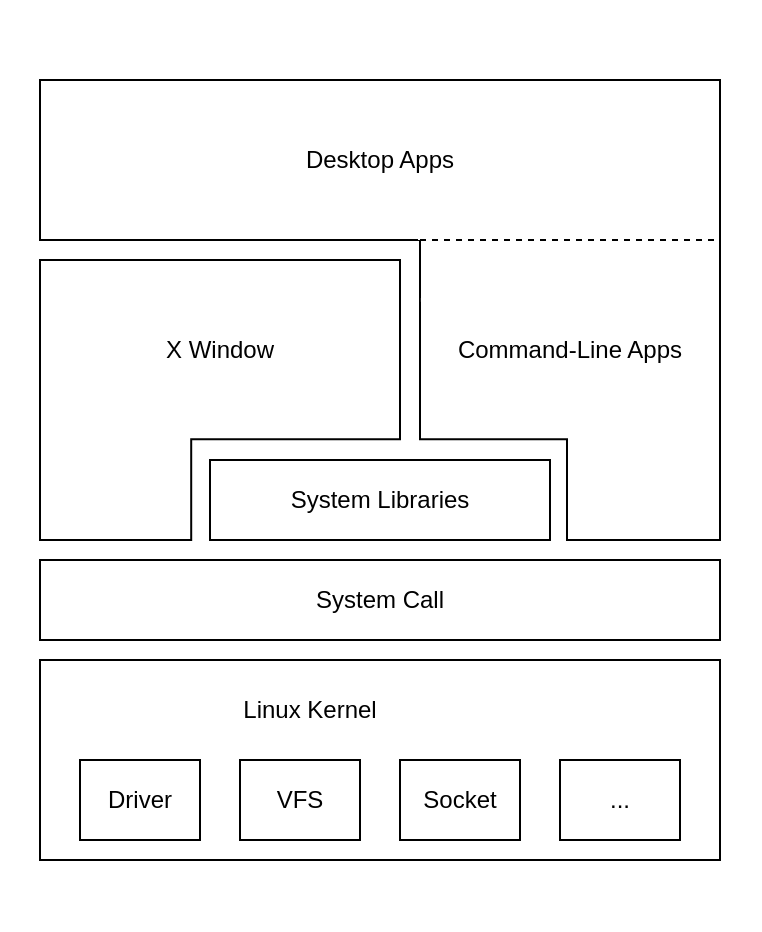 <mxfile version="14.5.1" type="device"><diagram id="tUZNVWsxXbGS8WzMjydw" name="Page-1"><mxGraphModel dx="1301" dy="935" grid="1" gridSize="10" guides="1" tooltips="1" connect="1" arrows="1" fold="1" page="1" pageScale="1" pageWidth="827" pageHeight="1169" background="none" math="0" shadow="0"><root><mxCell id="0"/><mxCell id="1" parent="0"/><mxCell id="42" value="" style="rounded=0;whiteSpace=wrap;html=1;strokeColor=none;" parent="1" vertex="1"><mxGeometry x="250" y="240" width="380" height="465" as="geometry"/></mxCell><mxCell id="2" value="" style="rounded=0;whiteSpace=wrap;html=1;" parent="1" vertex="1"><mxGeometry x="270" y="570" width="340" height="100" as="geometry"/></mxCell><mxCell id="3" value="&lt;span&gt;Linux Kernel&lt;/span&gt;" style="rounded=0;whiteSpace=wrap;html=1;strokeColor=none;" parent="1" vertex="1"><mxGeometry x="325" y="580" width="160" height="30" as="geometry"/></mxCell><mxCell id="4" value="Driver" style="rounded=0;whiteSpace=wrap;html=1;" parent="1" vertex="1"><mxGeometry x="290" y="620" width="60" height="40" as="geometry"/></mxCell><mxCell id="6" value="VFS" style="rounded=0;whiteSpace=wrap;html=1;" parent="1" vertex="1"><mxGeometry x="370" y="620" width="60" height="40" as="geometry"/></mxCell><mxCell id="7" value="Socket" style="rounded=0;whiteSpace=wrap;html=1;" parent="1" vertex="1"><mxGeometry x="450" y="620" width="60" height="40" as="geometry"/></mxCell><mxCell id="9" value="System Call" style="rounded=0;whiteSpace=wrap;html=1;" parent="1" vertex="1"><mxGeometry x="270" y="520" width="340" height="40" as="geometry"/></mxCell><mxCell id="10" value="System Libraries" style="rounded=0;whiteSpace=wrap;html=1;" parent="1" vertex="1"><mxGeometry x="355" y="470" width="170" height="40" as="geometry"/></mxCell><mxCell id="19" value="..." style="rounded=0;whiteSpace=wrap;html=1;" parent="1" vertex="1"><mxGeometry x="530" y="620" width="60" height="40" as="geometry"/></mxCell><mxCell id="kVvf26IJ1rdxwL892wRX-53" value="" style="verticalLabelPosition=bottom;verticalAlign=top;html=1;shape=mxgraph.basic.polygon;polyCoords=[[0,0],[0.75,0],[1,0],[1,0.64],[0.42,0.64],[0.42,1],[0,1],[0,0.25]];polyline=0;rounded=0;glass=0;strokeColor=#000000;strokeWidth=1;" vertex="1" parent="1"><mxGeometry x="270" y="370" width="180" height="140" as="geometry"/></mxCell><mxCell id="kVvf26IJ1rdxwL892wRX-55" value="X Window" style="rounded=0;whiteSpace=wrap;html=1;glass=0;strokeWidth=1;strokeColor=none;" vertex="1" parent="1"><mxGeometry x="300" y="385" width="120" height="60" as="geometry"/></mxCell><mxCell id="kVvf26IJ1rdxwL892wRX-57" value="" style="verticalLabelPosition=bottom;verticalAlign=top;html=1;shape=mxgraph.basic.polygon;polyCoords=[[0,0],[0.75,0],[1,0],[1,0.64],[0.51,0.64],[0.51,1],[0,1],[0,0.25]];polyline=0;rounded=0;glass=0;strokeColor=#000000;strokeWidth=1;flipH=1;" vertex="1" parent="1"><mxGeometry x="460" y="370" width="150" height="140" as="geometry"/></mxCell><mxCell id="kVvf26IJ1rdxwL892wRX-58" value="Command-Line Apps" style="rounded=0;whiteSpace=wrap;html=1;glass=0;strokeWidth=1;strokeColor=none;" vertex="1" parent="1"><mxGeometry x="475" y="385" width="120" height="60" as="geometry"/></mxCell><mxCell id="kVvf26IJ1rdxwL892wRX-59" value="Desktop Apps" style="rounded=0;whiteSpace=wrap;html=1;glass=0;strokeColor=#000000;strokeWidth=1;" vertex="1" parent="1"><mxGeometry x="270" y="280" width="340" height="80" as="geometry"/></mxCell><mxCell id="kVvf26IJ1rdxwL892wRX-64" value="" style="endArrow=none;html=1;strokeWidth=1;entryX=1;entryY=0;entryDx=0;entryDy=0;exitX=1;exitY=1;exitDx=0;exitDy=0;" edge="1" parent="1" target="kVvf26IJ1rdxwL892wRX-59"><mxGeometry width="50" height="50" relative="1" as="geometry"><mxPoint x="610" y="370.0" as="sourcePoint"/><mxPoint x="620" y="330" as="targetPoint"/></mxGeometry></mxCell><mxCell id="kVvf26IJ1rdxwL892wRX-66" value="" style="rounded=0;whiteSpace=wrap;html=1;glass=0;strokeColor=#000000;strokeWidth=1;" vertex="1" parent="1"><mxGeometry x="460" y="350" width="150" height="40" as="geometry"/></mxCell><mxCell id="kVvf26IJ1rdxwL892wRX-71" value="" style="endArrow=none;html=1;strokeWidth=2;entryX=0.001;entryY=0.14;entryDx=0;entryDy=0;entryPerimeter=0;exitX=0.997;exitY=0.142;exitDx=0;exitDy=0;exitPerimeter=0;strokeColor=#FFFFFF;" edge="1" parent="1" source="kVvf26IJ1rdxwL892wRX-57" target="kVvf26IJ1rdxwL892wRX-57"><mxGeometry width="50" height="50" relative="1" as="geometry"><mxPoint x="460" y="440" as="sourcePoint"/><mxPoint x="510" y="390" as="targetPoint"/></mxGeometry></mxCell><mxCell id="kVvf26IJ1rdxwL892wRX-72" value="" style="endArrow=none;html=1;strokeColor=#FFFFFF;strokeWidth=2;exitX=0;exitY=0.25;exitDx=0;exitDy=0;entryX=1;entryY=0;entryDx=0;entryDy=0;rounded=0;" edge="1" parent="1" source="kVvf26IJ1rdxwL892wRX-66" target="kVvf26IJ1rdxwL892wRX-66"><mxGeometry width="50" height="50" relative="1" as="geometry"><mxPoint x="450" y="400" as="sourcePoint"/><mxPoint x="500" y="350" as="targetPoint"/><Array as="points"><mxPoint x="460" y="350"/></Array></mxGeometry></mxCell><mxCell id="kVvf26IJ1rdxwL892wRX-73" value="" style="endArrow=none;dashed=1;html=1;strokeWidth=1;exitX=0;exitY=0.25;exitDx=0;exitDy=0;entryX=1;entryY=0.25;entryDx=0;entryDy=0;" edge="1" parent="1" source="kVvf26IJ1rdxwL892wRX-66" target="kVvf26IJ1rdxwL892wRX-66"><mxGeometry width="50" height="50" relative="1" as="geometry"><mxPoint x="490" y="390" as="sourcePoint"/><mxPoint x="540" y="340" as="targetPoint"/></mxGeometry></mxCell><mxCell id="kVvf26IJ1rdxwL892wRX-74" value="" style="endArrow=none;html=1;strokeColor=#000000;strokeWidth=1;exitX=0;exitY=0.282;exitDx=0;exitDy=0;exitPerimeter=0;" edge="1" parent="1" source="kVvf26IJ1rdxwL892wRX-57"><mxGeometry width="50" height="50" relative="1" as="geometry"><mxPoint x="560" y="370" as="sourcePoint"/><mxPoint x="610" y="320" as="targetPoint"/></mxGeometry></mxCell></root></mxGraphModel></diagram></mxfile>